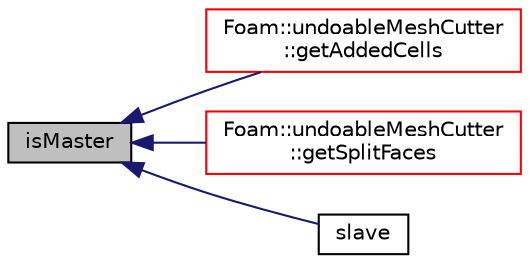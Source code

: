 digraph "isMaster"
{
  bgcolor="transparent";
  edge [fontname="Helvetica",fontsize="10",labelfontname="Helvetica",labelfontsize="10"];
  node [fontname="Helvetica",fontsize="10",shape=record];
  rankdir="LR";
  Node1 [label="isMaster",height=0.2,width=0.4,color="black", fillcolor="grey75", style="filled", fontcolor="black"];
  Node1 -> Node2 [dir="back",color="midnightblue",fontsize="10",style="solid",fontname="Helvetica"];
  Node2 [label="Foam::undoableMeshCutter\l::getAddedCells",height=0.2,width=0.4,color="red",URL="$a02853.html#a40cab529f2be9a13c3a42e58c934a750",tooltip="Like getSplitFaces but returns map from original to added cell. "];
  Node1 -> Node3 [dir="back",color="midnightblue",fontsize="10",style="solid",fontname="Helvetica"];
  Node3 [label="Foam::undoableMeshCutter\l::getSplitFaces",height=0.2,width=0.4,color="red",URL="$a02853.html#a45f35918f08160cc9efbc41ce16e8fc1",tooltip="Calculate split faces from current liveCells. Only. "];
  Node1 -> Node4 [dir="back",color="midnightblue",fontsize="10",style="solid",fontname="Helvetica"];
  Node4 [label="slave",height=0.2,width=0.4,color="black",URL="$a02495.html#a752604aa6cc4a47b96807e1b8260ebc3"];
}
